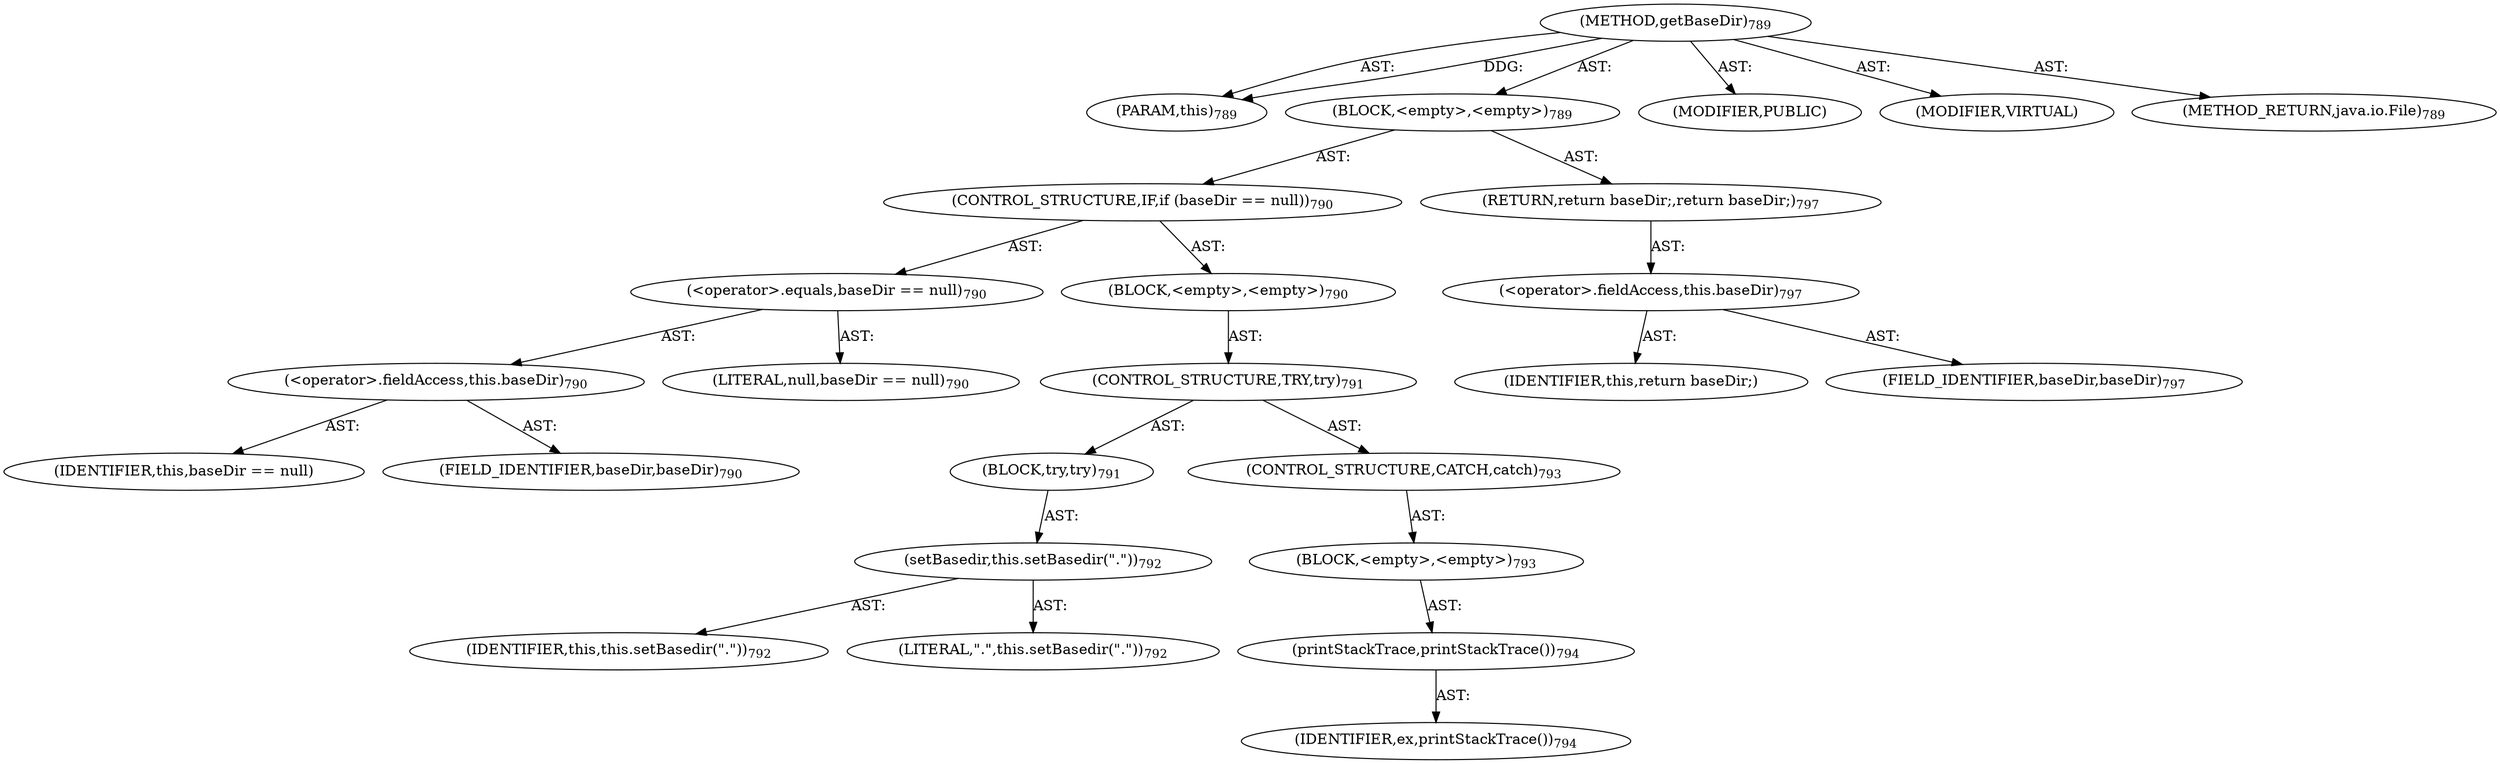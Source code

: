 digraph "getBaseDir" {  
"111669149738" [label = <(METHOD,getBaseDir)<SUB>789</SUB>> ]
"115964117023" [label = <(PARAM,this)<SUB>789</SUB>> ]
"25769803830" [label = <(BLOCK,&lt;empty&gt;,&lt;empty&gt;)<SUB>789</SUB>> ]
"47244640264" [label = <(CONTROL_STRUCTURE,IF,if (baseDir == null))<SUB>790</SUB>> ]
"30064771282" [label = <(&lt;operator&gt;.equals,baseDir == null)<SUB>790</SUB>> ]
"30064771283" [label = <(&lt;operator&gt;.fieldAccess,this.baseDir)<SUB>790</SUB>> ]
"68719476994" [label = <(IDENTIFIER,this,baseDir == null)> ]
"55834574901" [label = <(FIELD_IDENTIFIER,baseDir,baseDir)<SUB>790</SUB>> ]
"90194313244" [label = <(LITERAL,null,baseDir == null)<SUB>790</SUB>> ]
"25769803831" [label = <(BLOCK,&lt;empty&gt;,&lt;empty&gt;)<SUB>790</SUB>> ]
"47244640265" [label = <(CONTROL_STRUCTURE,TRY,try)<SUB>791</SUB>> ]
"25769803832" [label = <(BLOCK,try,try)<SUB>791</SUB>> ]
"30064771284" [label = <(setBasedir,this.setBasedir(&quot;.&quot;))<SUB>792</SUB>> ]
"68719476777" [label = <(IDENTIFIER,this,this.setBasedir(&quot;.&quot;))<SUB>792</SUB>> ]
"90194313245" [label = <(LITERAL,&quot;.&quot;,this.setBasedir(&quot;.&quot;))<SUB>792</SUB>> ]
"47244640266" [label = <(CONTROL_STRUCTURE,CATCH,catch)<SUB>793</SUB>> ]
"25769803833" [label = <(BLOCK,&lt;empty&gt;,&lt;empty&gt;)<SUB>793</SUB>> ]
"30064771285" [label = <(printStackTrace,printStackTrace())<SUB>794</SUB>> ]
"68719476995" [label = <(IDENTIFIER,ex,printStackTrace())<SUB>794</SUB>> ]
"146028888081" [label = <(RETURN,return baseDir;,return baseDir;)<SUB>797</SUB>> ]
"30064771286" [label = <(&lt;operator&gt;.fieldAccess,this.baseDir)<SUB>797</SUB>> ]
"68719476996" [label = <(IDENTIFIER,this,return baseDir;)> ]
"55834574902" [label = <(FIELD_IDENTIFIER,baseDir,baseDir)<SUB>797</SUB>> ]
"133143986307" [label = <(MODIFIER,PUBLIC)> ]
"133143986308" [label = <(MODIFIER,VIRTUAL)> ]
"128849018922" [label = <(METHOD_RETURN,java.io.File)<SUB>789</SUB>> ]
  "111669149738" -> "115964117023"  [ label = "AST: "] 
  "111669149738" -> "25769803830"  [ label = "AST: "] 
  "111669149738" -> "133143986307"  [ label = "AST: "] 
  "111669149738" -> "133143986308"  [ label = "AST: "] 
  "111669149738" -> "128849018922"  [ label = "AST: "] 
  "25769803830" -> "47244640264"  [ label = "AST: "] 
  "25769803830" -> "146028888081"  [ label = "AST: "] 
  "47244640264" -> "30064771282"  [ label = "AST: "] 
  "47244640264" -> "25769803831"  [ label = "AST: "] 
  "30064771282" -> "30064771283"  [ label = "AST: "] 
  "30064771282" -> "90194313244"  [ label = "AST: "] 
  "30064771283" -> "68719476994"  [ label = "AST: "] 
  "30064771283" -> "55834574901"  [ label = "AST: "] 
  "25769803831" -> "47244640265"  [ label = "AST: "] 
  "47244640265" -> "25769803832"  [ label = "AST: "] 
  "47244640265" -> "47244640266"  [ label = "AST: "] 
  "25769803832" -> "30064771284"  [ label = "AST: "] 
  "30064771284" -> "68719476777"  [ label = "AST: "] 
  "30064771284" -> "90194313245"  [ label = "AST: "] 
  "47244640266" -> "25769803833"  [ label = "AST: "] 
  "25769803833" -> "30064771285"  [ label = "AST: "] 
  "30064771285" -> "68719476995"  [ label = "AST: "] 
  "146028888081" -> "30064771286"  [ label = "AST: "] 
  "30064771286" -> "68719476996"  [ label = "AST: "] 
  "30064771286" -> "55834574902"  [ label = "AST: "] 
  "111669149738" -> "115964117023"  [ label = "DDG: "] 
}
